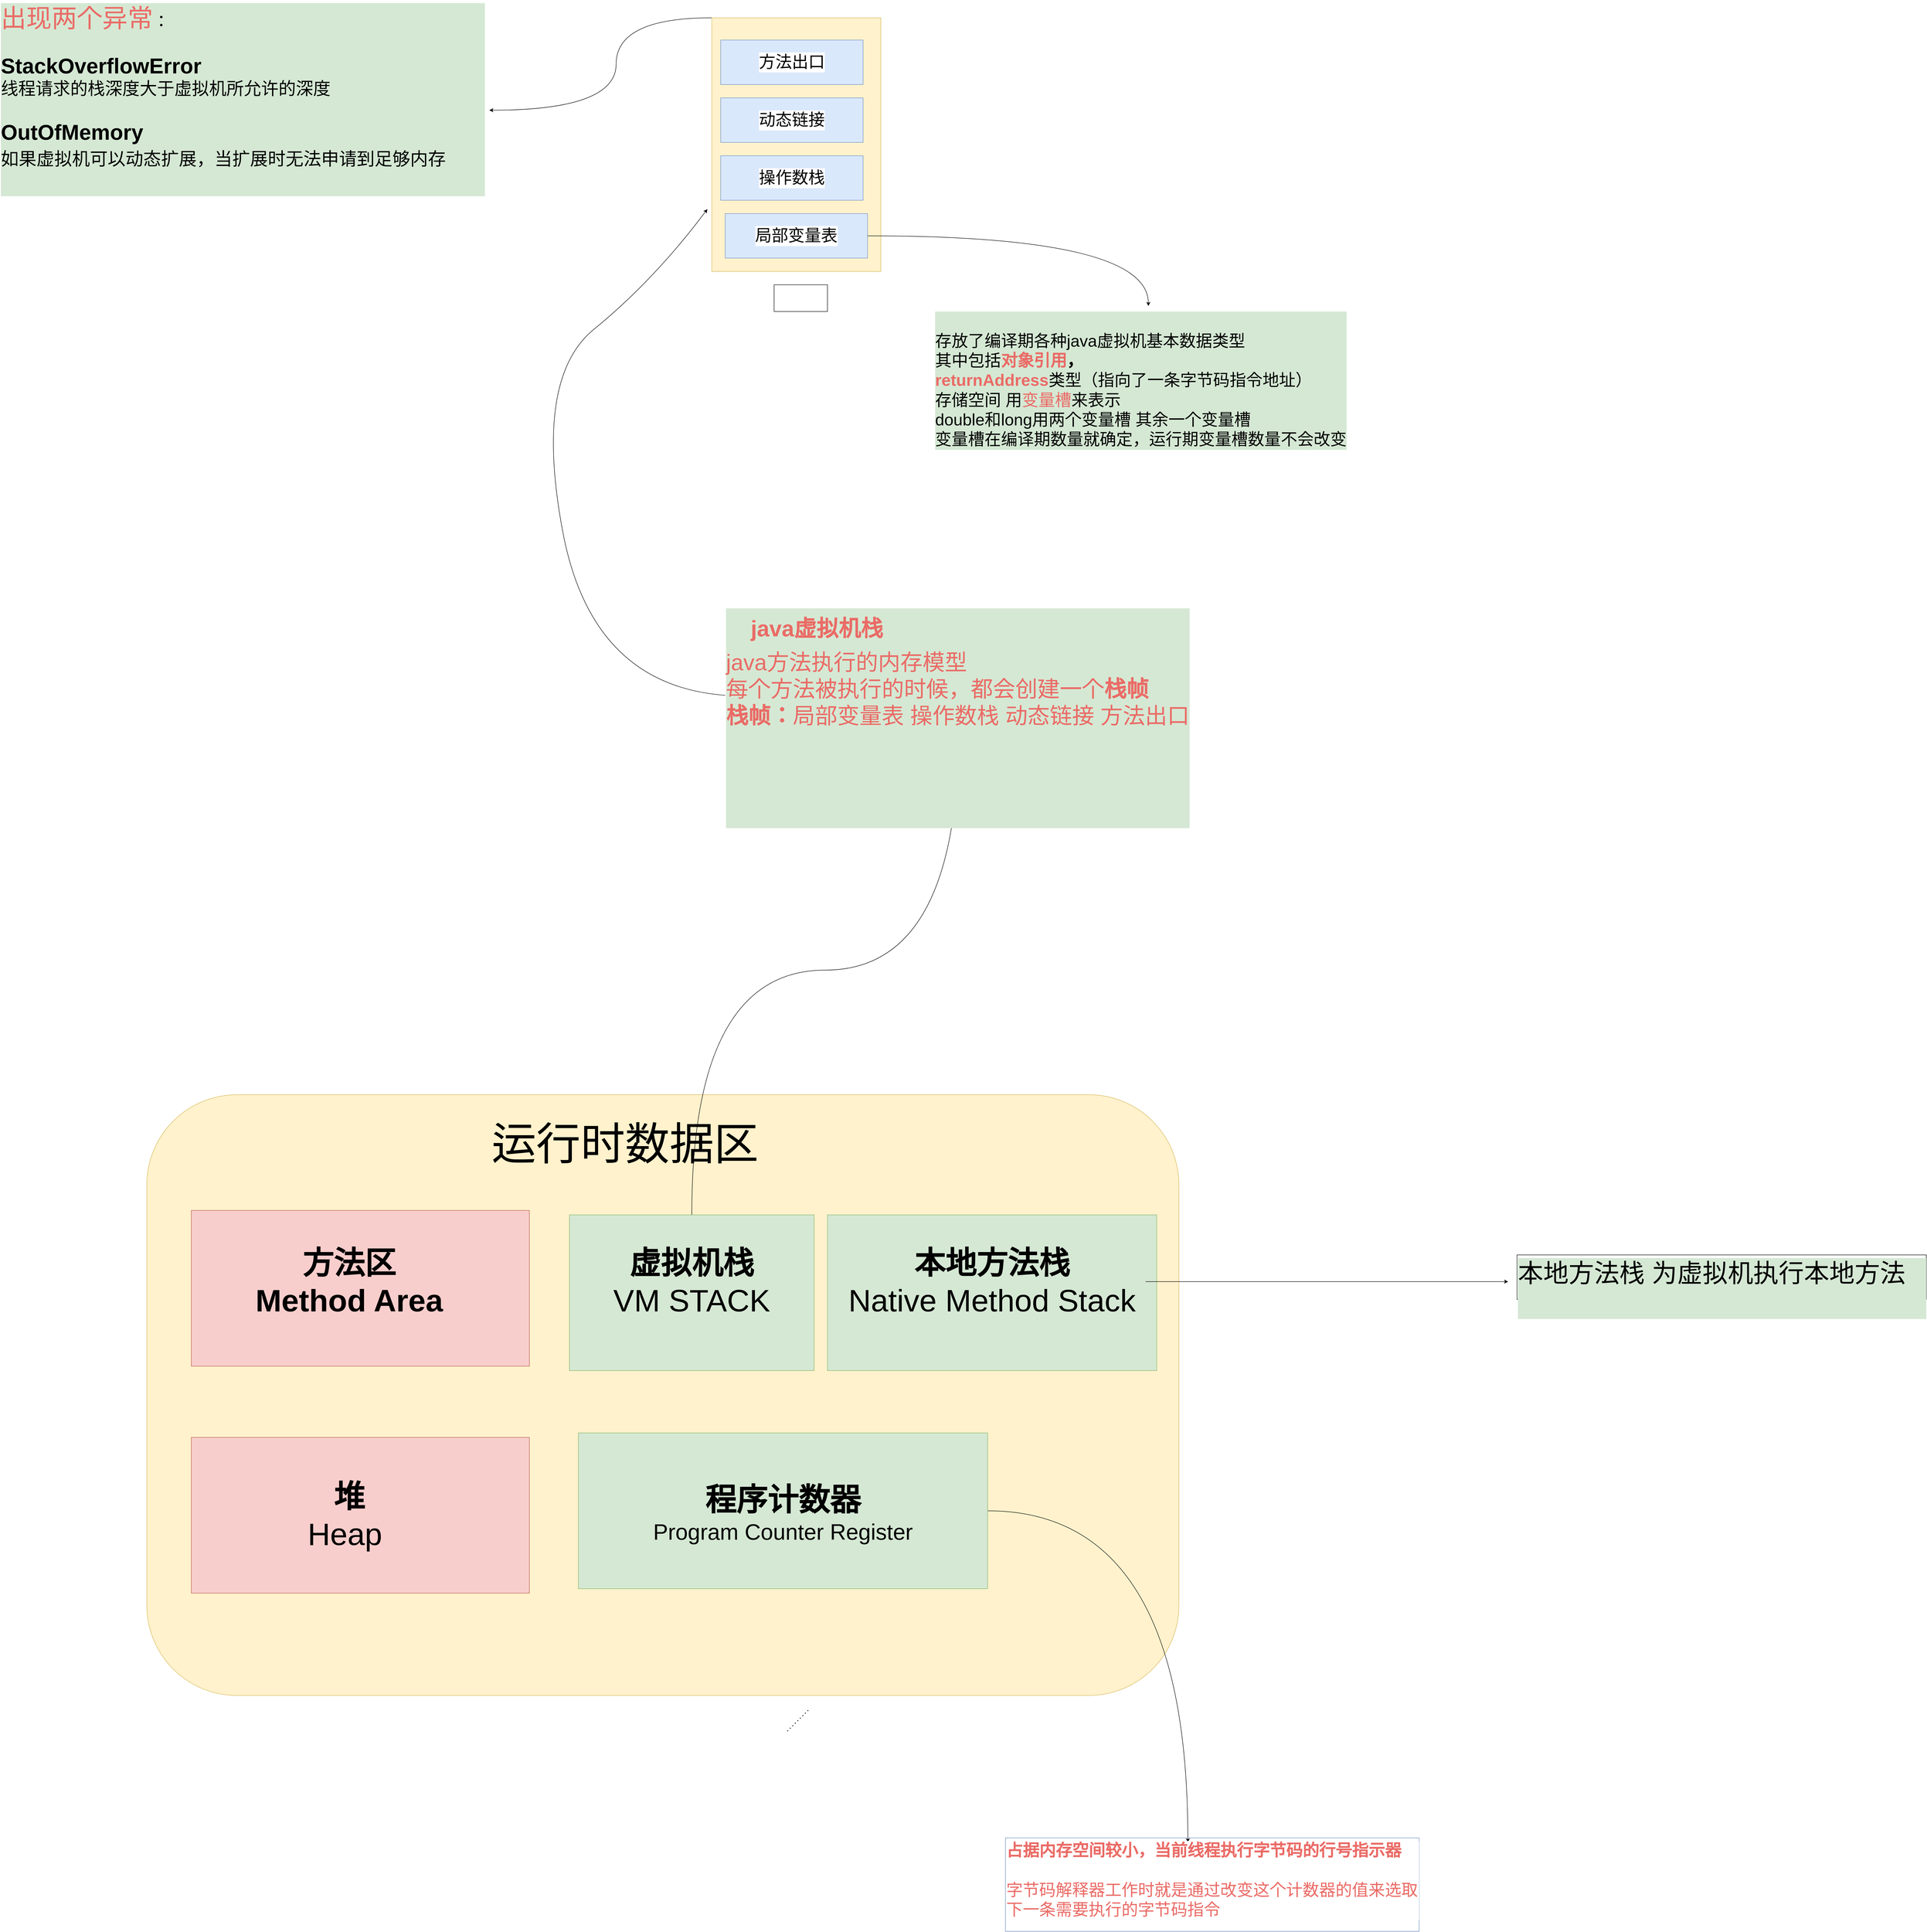 <mxfile version="14.2.9" type="github">
  <diagram id="XhSW6hmEcI-76zrVA9f5" name="Page-1">
    <mxGraphModel dx="6863" dy="5777" grid="1" gridSize="10" guides="1" tooltips="1" connect="1" arrows="1" fold="1" page="0" pageScale="1" pageWidth="291" pageHeight="413" background="#ffffff" math="0" shadow="0">
      <root>
        <mxCell id="0" />
        <mxCell id="1" parent="0" />
        <mxCell id="FTn2St-VDgIkAUPcDxeP-478" value="" style="rounded=1;whiteSpace=wrap;html=1;fillColor=#fff2cc;strokeColor=#d6b656;" vertex="1" parent="1">
          <mxGeometry x="-2400" y="-990" width="2320" height="1350" as="geometry" />
        </mxCell>
        <mxCell id="FTn2St-VDgIkAUPcDxeP-479" value="&lt;font style=&quot;font-size: 100px&quot;&gt;运行时数据区&lt;/font&gt;" style="text;html=1;strokeColor=none;fillColor=none;align=center;verticalAlign=middle;whiteSpace=wrap;rounded=0;" vertex="1" parent="1">
          <mxGeometry x="-1740" y="-940" width="830" height="120" as="geometry" />
        </mxCell>
        <mxCell id="FTn2St-VDgIkAUPcDxeP-481" value="" style="rounded=0;whiteSpace=wrap;html=1;fillColor=#f8cecc;strokeColor=#b85450;" vertex="1" parent="1">
          <mxGeometry x="-2300" y="-730" width="760" height="350" as="geometry" />
        </mxCell>
        <mxCell id="FTn2St-VDgIkAUPcDxeP-482" value="&lt;font style=&quot;font-size: 70px&quot;&gt;&lt;b&gt;方法区&lt;br&gt;Method Area&lt;/b&gt;&lt;br&gt;&lt;/font&gt;" style="text;html=1;strokeColor=none;fillColor=none;align=center;verticalAlign=middle;whiteSpace=wrap;rounded=0;" vertex="1" parent="1">
          <mxGeometry x="-2160" y="-650" width="430" height="160" as="geometry" />
        </mxCell>
        <mxCell id="FTn2St-VDgIkAUPcDxeP-483" value="" style="rounded=0;whiteSpace=wrap;html=1;fillColor=#f8cecc;strokeColor=#b85450;" vertex="1" parent="1">
          <mxGeometry x="-2300" y="-220" width="760" height="350" as="geometry" />
        </mxCell>
        <mxCell id="FTn2St-VDgIkAUPcDxeP-484" value="&lt;font style=&quot;font-size: 70px&quot;&gt;&lt;b&gt;堆&lt;br&gt;&lt;/b&gt;Heap&amp;nbsp;&lt;br&gt;&lt;/font&gt;" style="text;html=1;strokeColor=none;fillColor=none;align=center;verticalAlign=middle;whiteSpace=wrap;rounded=0;" vertex="1" parent="1">
          <mxGeometry x="-2160" y="-125" width="430" height="160" as="geometry" />
        </mxCell>
        <mxCell id="FTn2St-VDgIkAUPcDxeP-501" style="edgeStyle=orthogonalEdgeStyle;curved=1;orthogonalLoop=1;jettySize=auto;html=1;exitX=0.5;exitY=0;exitDx=0;exitDy=0;strokeColor=#000000;fontSize=37;" edge="1" parent="1" source="FTn2St-VDgIkAUPcDxeP-485" target="FTn2St-VDgIkAUPcDxeP-502">
          <mxGeometry relative="1" as="geometry">
            <mxPoint x="-900" y="-1850" as="targetPoint" />
          </mxGeometry>
        </mxCell>
        <mxCell id="FTn2St-VDgIkAUPcDxeP-485" value="" style="rounded=0;whiteSpace=wrap;html=1;fillColor=#d5e8d4;strokeColor=#82b366;" vertex="1" parent="1">
          <mxGeometry x="-1450" y="-720" width="550" height="350" as="geometry" />
        </mxCell>
        <mxCell id="FTn2St-VDgIkAUPcDxeP-486" value="" style="rounded=0;whiteSpace=wrap;html=1;fillColor=#d5e8d4;strokeColor=#82b366;" vertex="1" parent="1">
          <mxGeometry x="-870" y="-720" width="740" height="350" as="geometry" />
        </mxCell>
        <mxCell id="FTn2St-VDgIkAUPcDxeP-493" style="edgeStyle=orthogonalEdgeStyle;orthogonalLoop=1;jettySize=auto;html=1;curved=1;strokeColor=none;" edge="1" parent="1" source="FTn2St-VDgIkAUPcDxeP-487">
          <mxGeometry relative="1" as="geometry">
            <mxPoint x="-970" y="870" as="targetPoint" />
          </mxGeometry>
        </mxCell>
        <mxCell id="FTn2St-VDgIkAUPcDxeP-496" style="edgeStyle=orthogonalEdgeStyle;curved=1;orthogonalLoop=1;jettySize=auto;html=1;strokeColor=#000000;" edge="1" parent="1" source="FTn2St-VDgIkAUPcDxeP-487">
          <mxGeometry relative="1" as="geometry">
            <mxPoint x="-60" y="690.0" as="targetPoint" />
          </mxGeometry>
        </mxCell>
        <mxCell id="FTn2St-VDgIkAUPcDxeP-487" value="" style="rounded=0;whiteSpace=wrap;html=1;fillColor=#d5e8d4;strokeColor=#82b366;" vertex="1" parent="1">
          <mxGeometry x="-1430" y="-230" width="920" height="350" as="geometry" />
        </mxCell>
        <mxCell id="FTn2St-VDgIkAUPcDxeP-488" value="&lt;font style=&quot;font-size: 70px&quot;&gt;&lt;b&gt;虚拟机栈&lt;br&gt;&lt;/b&gt;VM STACK&lt;br&gt;&lt;/font&gt;" style="text;html=1;strokeColor=none;fillColor=none;align=center;verticalAlign=middle;whiteSpace=wrap;rounded=0;" vertex="1" parent="1">
          <mxGeometry x="-1390" y="-650" width="430" height="160" as="geometry" />
        </mxCell>
        <mxCell id="FTn2St-VDgIkAUPcDxeP-517" style="edgeStyle=orthogonalEdgeStyle;curved=1;orthogonalLoop=1;jettySize=auto;html=1;strokeColor=#000000;fontSize=37;" edge="1" parent="1" source="FTn2St-VDgIkAUPcDxeP-489">
          <mxGeometry relative="1" as="geometry">
            <mxPoint x="660" y="-570" as="targetPoint" />
          </mxGeometry>
        </mxCell>
        <mxCell id="FTn2St-VDgIkAUPcDxeP-489" value="&lt;font style=&quot;font-size: 70px&quot;&gt;&lt;b&gt;本地方法栈&lt;br&gt;&lt;/b&gt;Native Method Stack&lt;br&gt;&lt;/font&gt;" style="text;html=1;strokeColor=none;fillColor=none;align=center;verticalAlign=middle;whiteSpace=wrap;rounded=0;" vertex="1" parent="1">
          <mxGeometry x="-845" y="-650" width="690" height="160" as="geometry" />
        </mxCell>
        <mxCell id="FTn2St-VDgIkAUPcDxeP-491" value="&lt;font&gt;&lt;b style=&quot;font-size: 70px&quot;&gt;程序计数器&lt;br&gt;&lt;/b&gt;&lt;font style=&quot;font-size: 50px&quot;&gt;Program Counter Register&lt;/font&gt;&lt;br&gt;&lt;/font&gt;" style="text;html=1;strokeColor=none;fillColor=none;align=center;verticalAlign=middle;whiteSpace=wrap;rounded=0;" vertex="1" parent="1">
          <mxGeometry x="-1340" y="-130" width="740" height="160" as="geometry" />
        </mxCell>
        <mxCell id="FTn2St-VDgIkAUPcDxeP-492" value="" style="endArrow=none;dashed=1;html=1;dashPattern=1 3;strokeWidth=2;" edge="1" parent="1">
          <mxGeometry width="50" height="50" relative="1" as="geometry">
            <mxPoint x="-960" y="440" as="sourcePoint" />
            <mxPoint x="-910" y="390" as="targetPoint" />
          </mxGeometry>
        </mxCell>
        <mxCell id="FTn2St-VDgIkAUPcDxeP-499" value="&lt;span style=&quot;background-color: rgb(255 , 255 , 255)&quot;&gt;&lt;font color=&quot;#ea6b66&quot;&gt;&lt;b&gt;占据内存空间较小，当前线程执行字节码的行号指示器&lt;br&gt;&lt;/b&gt;&lt;br&gt;字节码解释器工作时就是通过改变这个计数器的值来选取下一条需要执行的字节码指令&lt;br&gt;&lt;/font&gt;&lt;/span&gt;" style="text;html=1;strokeColor=#6c8ebf;align=left;verticalAlign=top;whiteSpace=wrap;rounded=0;labelBackgroundColor=#ffffff;fontSize=37;horizontal=1;" vertex="1" parent="1">
          <mxGeometry x="-470" y="680" width="930" height="210" as="geometry" />
        </mxCell>
        <mxCell id="FTn2St-VDgIkAUPcDxeP-502" value="&lt;h1&gt;&lt;font style=&quot;font-size: 50px&quot; color=&quot;#ea6b66&quot;&gt;&amp;nbsp; &amp;nbsp; java虚拟机栈&lt;/font&gt;&lt;/h1&gt;&lt;div&gt;&lt;font style=&quot;font-size: 50px&quot; color=&quot;#ea6b66&quot;&gt;java方法执行的内存模型&lt;/font&gt;&lt;/div&gt;&lt;div&gt;&lt;font style=&quot;font-size: 50px&quot; color=&quot;#ea6b66&quot;&gt;每个方法被执行的时候，都会创建一个&lt;b&gt;栈帧&lt;/b&gt;&lt;/font&gt;&lt;/div&gt;&lt;div&gt;&lt;font style=&quot;font-size: 50px&quot; color=&quot;#ea6b66&quot;&gt;&lt;b&gt;栈帧：&lt;/b&gt;局部变量表 操作数栈 动态链接 方法出口&lt;/font&gt;&lt;/div&gt;&lt;div&gt;&lt;font style=&quot;font-size: 50px&quot; color=&quot;#ea6b66&quot;&gt;&lt;br&gt;&lt;/font&gt;&lt;/div&gt;&lt;div&gt;&lt;font style=&quot;font-size: 50px&quot; color=&quot;#ea6b66&quot;&gt;&lt;br&gt;&lt;/font&gt;&lt;/div&gt;&lt;div style=&quot;font-size: 35px&quot;&gt;&lt;font style=&quot;font-size: 35px&quot; color=&quot;#ea6b66&quot;&gt;&lt;br&gt;&lt;/font&gt;&lt;/div&gt;&lt;div&gt;&lt;font style=&quot;font-size: 50px&quot;&gt;&lt;br&gt;&lt;/font&gt;&lt;/div&gt;" style="text;html=1;strokeColor=none;fillColor=none;align=left;verticalAlign=top;whiteSpace=wrap;rounded=0;labelBackgroundColor=#D5E8D4;" vertex="1" parent="1">
          <mxGeometry x="-1100" y="-2090" width="1050" height="270" as="geometry" />
        </mxCell>
        <mxCell id="FTn2St-VDgIkAUPcDxeP-506" value="" style="curved=1;endArrow=classic;html=1;strokeColor=#000000;fontSize=37;exitX=0;exitY=0.75;exitDx=0;exitDy=0;" edge="1" parent="1" source="FTn2St-VDgIkAUPcDxeP-502">
          <mxGeometry width="50" height="50" relative="1" as="geometry">
            <mxPoint x="-1450" y="-1910" as="sourcePoint" />
            <mxPoint x="-1140" y="-2980" as="targetPoint" />
            <Array as="points">
              <mxPoint x="-1400" y="-1910" />
              <mxPoint x="-1530" y="-2600" />
              <mxPoint x="-1260" y="-2820" />
            </Array>
          </mxGeometry>
        </mxCell>
        <mxCell id="FTn2St-VDgIkAUPcDxeP-514" style="edgeStyle=orthogonalEdgeStyle;curved=1;orthogonalLoop=1;jettySize=auto;html=1;exitX=0;exitY=0;exitDx=0;exitDy=0;strokeColor=#000000;fontSize=37;entryX=1.009;entryY=0.576;entryDx=0;entryDy=0;entryPerimeter=0;" edge="1" parent="1" source="FTn2St-VDgIkAUPcDxeP-507" target="FTn2St-VDgIkAUPcDxeP-516">
          <mxGeometry relative="1" as="geometry">
            <mxPoint x="-1580" y="-3360" as="targetPoint" />
            <Array as="points">
              <mxPoint x="-1345" y="-3410" />
              <mxPoint x="-1345" y="-3202" />
            </Array>
          </mxGeometry>
        </mxCell>
        <mxCell id="FTn2St-VDgIkAUPcDxeP-507" value="" style="rounded=0;whiteSpace=wrap;html=1;labelBackgroundColor=#ffffff;fillColor=#fff2cc;fontSize=37;align=left;strokeColor=#d6b656;" vertex="1" parent="1">
          <mxGeometry x="-1130" y="-3410" width="380" height="570" as="geometry" />
        </mxCell>
        <mxCell id="FTn2St-VDgIkAUPcDxeP-512" style="edgeStyle=orthogonalEdgeStyle;curved=1;orthogonalLoop=1;jettySize=auto;html=1;strokeColor=#000000;fontSize=37;entryX=0.512;entryY=-0.04;entryDx=0;entryDy=0;entryPerimeter=0;" edge="1" parent="1" source="FTn2St-VDgIkAUPcDxeP-508" target="FTn2St-VDgIkAUPcDxeP-513">
          <mxGeometry relative="1" as="geometry">
            <mxPoint x="-510" y="-2800" as="targetPoint" />
            <Array as="points">
              <mxPoint x="-149" y="-2920" />
            </Array>
          </mxGeometry>
        </mxCell>
        <mxCell id="FTn2St-VDgIkAUPcDxeP-508" value="局部变量表" style="rounded=0;whiteSpace=wrap;html=1;labelBackgroundColor=#ffffff;fillColor=#dae8fc;fontSize=37;align=center;strokeColor=#6c8ebf;" vertex="1" parent="1">
          <mxGeometry x="-1100" y="-2970" width="320" height="100" as="geometry" />
        </mxCell>
        <mxCell id="FTn2St-VDgIkAUPcDxeP-509" value="操作数栈" style="rounded=0;whiteSpace=wrap;html=1;labelBackgroundColor=#ffffff;fillColor=#dae8fc;fontSize=37;align=center;strokeColor=#6c8ebf;" vertex="1" parent="1">
          <mxGeometry x="-1110" y="-3100" width="320" height="100" as="geometry" />
        </mxCell>
        <mxCell id="FTn2St-VDgIkAUPcDxeP-510" value="动态链接" style="rounded=0;whiteSpace=wrap;html=1;labelBackgroundColor=#ffffff;fillColor=#dae8fc;fontSize=37;align=center;strokeColor=#6c8ebf;" vertex="1" parent="1">
          <mxGeometry x="-1110" y="-3230" width="320" height="100" as="geometry" />
        </mxCell>
        <mxCell id="FTn2St-VDgIkAUPcDxeP-511" value="方法出口" style="rounded=0;whiteSpace=wrap;html=1;labelBackgroundColor=#ffffff;fillColor=#dae8fc;fontSize=37;align=center;strokeColor=#6c8ebf;" vertex="1" parent="1">
          <mxGeometry x="-1110" y="-3360" width="320" height="100" as="geometry" />
        </mxCell>
        <mxCell id="FTn2St-VDgIkAUPcDxeP-513" value="&lt;br&gt;存放了编译期各种java虚拟机基本数据类型&lt;br&gt;其中包括&lt;font color=&quot;#ea6b66&quot; style=&quot;font-weight: bold&quot;&gt;对象引用&lt;/font&gt;&lt;b&gt;，&lt;/b&gt;&lt;br&gt;&lt;font color=&quot;#ea6b66&quot; style=&quot;font-weight: bold&quot;&gt;returnAddress&lt;/font&gt;类型（指向了一条字节码指令地址）&lt;br&gt;存储空间 用&lt;font color=&quot;#ea6b66&quot;&gt;变量槽&lt;/font&gt;来表示&lt;br&gt;double和long用两个变量槽 其余一个变量槽&lt;br&gt;变量槽在编译期数量就确定，运行期变量槽数量不会改变" style="text;html=1;align=left;verticalAlign=middle;resizable=0;points=[];autosize=1;fontSize=37;labelBackgroundColor=#D5E8D4;" vertex="1" parent="1">
          <mxGeometry x="-630" y="-2750" width="940" height="310" as="geometry" />
        </mxCell>
        <mxCell id="FTn2St-VDgIkAUPcDxeP-515" value="" style="rounded=0;whiteSpace=wrap;html=1;labelBackgroundColor=#D5E8D4;fillColor=none;gradientColor=none;fontSize=37;align=left;" vertex="1" parent="1">
          <mxGeometry x="-990" y="-2810" width="120" height="60" as="geometry" />
        </mxCell>
        <mxCell id="FTn2St-VDgIkAUPcDxeP-516" value="&lt;font color=&quot;#ea6b66&quot; style=&quot;font-size: 57px&quot;&gt;出现两个异常&lt;/font&gt;：&lt;br&gt;&lt;br&gt;&lt;b&gt;&lt;font style=&quot;font-size: 48px&quot;&gt;StackOverflowError&lt;br&gt;&lt;/font&gt;&lt;/b&gt;&lt;font&gt;&lt;font style=&quot;font-size: 39px&quot;&gt;线程请求的栈深度大于虚拟机所允许的深度&lt;/font&gt;&lt;br&gt;&lt;br&gt;&lt;b style=&quot;font-size: 48px&quot;&gt;OutOfMemory&lt;br&gt;&lt;/b&gt;&lt;/font&gt;&lt;font&gt;&lt;font style=&quot;font-size: 40px&quot;&gt;如果虚拟机可以动态扩展，当扩展时无法申请到足够内存&lt;/font&gt;&lt;b style=&quot;font-size: 48px&quot;&gt;&amp;nbsp; &amp;nbsp; &amp;nbsp; &amp;nbsp; &amp;nbsp; &amp;nbsp; &amp;nbsp; &amp;nbsp; &amp;nbsp; &amp;nbsp; &amp;nbsp; &amp;nbsp; &amp;nbsp; &amp;nbsp; &amp;nbsp; &amp;nbsp; &amp;nbsp; &amp;nbsp; &amp;nbsp;&amp;nbsp;&lt;/b&gt;&lt;/font&gt;" style="text;html=1;strokeColor=none;fillColor=none;align=left;verticalAlign=top;whiteSpace=wrap;rounded=0;labelBackgroundColor=#D5E8D4;fontSize=37;" vertex="1" parent="1">
          <mxGeometry x="-2730" y="-3450" width="1090" height="430" as="geometry" />
        </mxCell>
        <mxCell id="FTn2St-VDgIkAUPcDxeP-518" value="本地方法栈 为虚拟机执行本地方法&amp;nbsp; &amp;nbsp;" style="rounded=0;whiteSpace=wrap;html=1;labelBackgroundColor=#D5E8D4;fillColor=none;gradientColor=none;fontSize=57;align=left;verticalAlign=top;" vertex="1" parent="1">
          <mxGeometry x="680" y="-630" width="920" height="100" as="geometry" />
        </mxCell>
      </root>
    </mxGraphModel>
  </diagram>
</mxfile>
